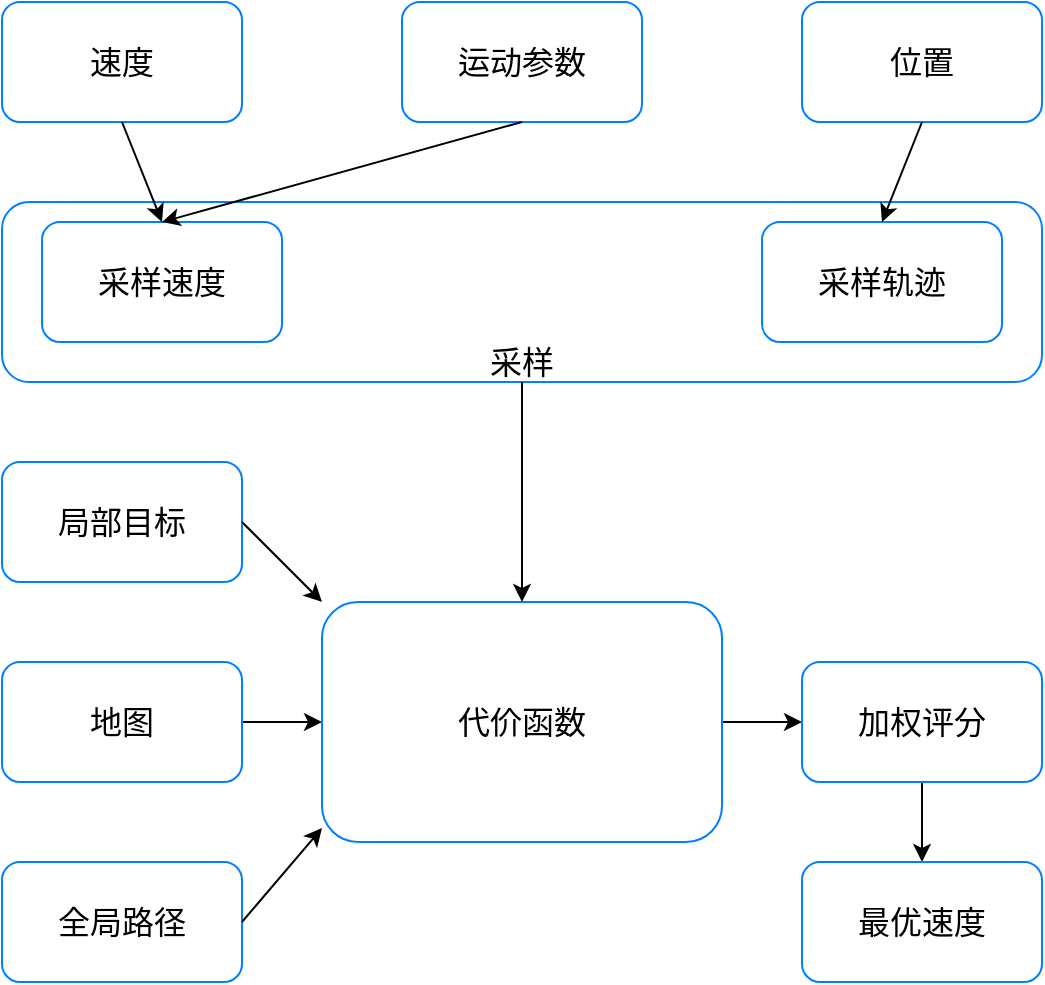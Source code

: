 <mxfile version="14.8.0" type="github">
  <diagram id="QUo4bnuWlo8lVpNpJ9vi" name="Page-1">
    <mxGraphModel dx="896" dy="544" grid="1" gridSize="10" guides="1" tooltips="1" connect="1" arrows="1" fold="1" page="1" pageScale="1" pageWidth="827" pageHeight="1169" math="0" shadow="0">
      <root>
        <mxCell id="0" />
        <mxCell id="1" parent="0" />
        <mxCell id="1ejtZfx5096fhbFErKvj-1" value="" style="rounded=1;whiteSpace=wrap;html=1;strokeColor=#007FFF;" vertex="1" parent="1">
          <mxGeometry x="120" y="100" width="120" height="60" as="geometry" />
        </mxCell>
        <mxCell id="1ejtZfx5096fhbFErKvj-3" value="&lt;font style=&quot;font-size: 16px&quot;&gt;运动参数&lt;/font&gt;" style="rounded=1;whiteSpace=wrap;html=1;strokeColor=#007FFF;" vertex="1" parent="1">
          <mxGeometry x="320" y="100" width="120" height="60" as="geometry" />
        </mxCell>
        <mxCell id="1ejtZfx5096fhbFErKvj-4" value="&lt;font style=&quot;font-size: 16px&quot;&gt;位置&lt;/font&gt;" style="rounded=1;whiteSpace=wrap;html=1;strokeColor=#007FFF;" vertex="1" parent="1">
          <mxGeometry x="520" y="100" width="120" height="60" as="geometry" />
        </mxCell>
        <mxCell id="1ejtZfx5096fhbFErKvj-5" value="" style="rounded=1;whiteSpace=wrap;html=1;strokeColor=#007FFF;" vertex="1" parent="1">
          <mxGeometry x="120" y="200" width="520" height="90" as="geometry" />
        </mxCell>
        <mxCell id="1ejtZfx5096fhbFErKvj-6" value="&lt;font style=&quot;font-size: 16px&quot;&gt;采样速度&lt;/font&gt;" style="rounded=1;whiteSpace=wrap;html=1;strokeColor=#007FFF;" vertex="1" parent="1">
          <mxGeometry x="140" y="210" width="120" height="60" as="geometry" />
        </mxCell>
        <mxCell id="1ejtZfx5096fhbFErKvj-7" value="&lt;font style=&quot;font-size: 16px&quot;&gt;采样轨迹&lt;/font&gt;" style="rounded=1;whiteSpace=wrap;html=1;strokeColor=#007FFF;" vertex="1" parent="1">
          <mxGeometry x="500" y="210" width="120" height="60" as="geometry" />
        </mxCell>
        <mxCell id="1ejtZfx5096fhbFErKvj-8" value="&lt;font style=&quot;font-size: 16px&quot;&gt;采样&lt;/font&gt;" style="text;html=1;strokeColor=none;fillColor=none;align=center;verticalAlign=middle;whiteSpace=wrap;rounded=0;" vertex="1" parent="1">
          <mxGeometry x="360" y="270" width="40" height="20" as="geometry" />
        </mxCell>
        <mxCell id="1ejtZfx5096fhbFErKvj-9" value="&lt;font style=&quot;font-size: 16px&quot;&gt;局部目标&lt;/font&gt;" style="rounded=1;whiteSpace=wrap;html=1;strokeColor=#007FFF;" vertex="1" parent="1">
          <mxGeometry x="120" y="330" width="120" height="60" as="geometry" />
        </mxCell>
        <mxCell id="1ejtZfx5096fhbFErKvj-23" style="edgeStyle=orthogonalEdgeStyle;rounded=0;orthogonalLoop=1;jettySize=auto;html=1;exitX=1;exitY=0.5;exitDx=0;exitDy=0;entryX=0;entryY=0.5;entryDx=0;entryDy=0;" edge="1" parent="1" source="1ejtZfx5096fhbFErKvj-10" target="1ejtZfx5096fhbFErKvj-12">
          <mxGeometry relative="1" as="geometry" />
        </mxCell>
        <mxCell id="1ejtZfx5096fhbFErKvj-10" value="&lt;font style=&quot;font-size: 16px&quot;&gt;地图&lt;/font&gt;" style="rounded=1;whiteSpace=wrap;html=1;strokeColor=#007FFF;" vertex="1" parent="1">
          <mxGeometry x="120" y="430" width="120" height="60" as="geometry" />
        </mxCell>
        <mxCell id="1ejtZfx5096fhbFErKvj-11" value="&lt;font style=&quot;font-size: 16px&quot;&gt;全局路径&lt;/font&gt;" style="rounded=1;whiteSpace=wrap;html=1;strokeColor=#007FFF;" vertex="1" parent="1">
          <mxGeometry x="120" y="530" width="120" height="60" as="geometry" />
        </mxCell>
        <mxCell id="1ejtZfx5096fhbFErKvj-27" style="edgeStyle=orthogonalEdgeStyle;rounded=0;orthogonalLoop=1;jettySize=auto;html=1;exitX=1;exitY=0.5;exitDx=0;exitDy=0;entryX=0;entryY=0.5;entryDx=0;entryDy=0;" edge="1" parent="1" source="1ejtZfx5096fhbFErKvj-12" target="1ejtZfx5096fhbFErKvj-13">
          <mxGeometry relative="1" as="geometry" />
        </mxCell>
        <mxCell id="1ejtZfx5096fhbFErKvj-12" value="&lt;font style=&quot;font-size: 16px&quot;&gt;代价函数&lt;/font&gt;" style="rounded=1;whiteSpace=wrap;html=1;strokeColor=#007FFF;" vertex="1" parent="1">
          <mxGeometry x="280" y="400" width="200" height="120" as="geometry" />
        </mxCell>
        <mxCell id="1ejtZfx5096fhbFErKvj-28" style="edgeStyle=orthogonalEdgeStyle;rounded=0;orthogonalLoop=1;jettySize=auto;html=1;exitX=0.5;exitY=1;exitDx=0;exitDy=0;" edge="1" parent="1" source="1ejtZfx5096fhbFErKvj-13" target="1ejtZfx5096fhbFErKvj-14">
          <mxGeometry relative="1" as="geometry" />
        </mxCell>
        <mxCell id="1ejtZfx5096fhbFErKvj-13" value="&lt;font style=&quot;font-size: 16px&quot;&gt;加权评分&lt;/font&gt;" style="rounded=1;whiteSpace=wrap;html=1;strokeColor=#007FFF;" vertex="1" parent="1">
          <mxGeometry x="520" y="430" width="120" height="60" as="geometry" />
        </mxCell>
        <mxCell id="1ejtZfx5096fhbFErKvj-14" value="&lt;font style=&quot;font-size: 16px&quot;&gt;最优速度&lt;/font&gt;" style="rounded=1;whiteSpace=wrap;html=1;strokeColor=#007FFF;" vertex="1" parent="1">
          <mxGeometry x="520" y="530" width="120" height="60" as="geometry" />
        </mxCell>
        <mxCell id="1ejtZfx5096fhbFErKvj-15" value="&lt;font style=&quot;font-size: 16px&quot;&gt;速度&lt;/font&gt;" style="text;html=1;strokeColor=none;fillColor=none;align=center;verticalAlign=middle;whiteSpace=wrap;rounded=0;" vertex="1" parent="1">
          <mxGeometry x="160" y="120" width="40" height="20" as="geometry" />
        </mxCell>
        <mxCell id="1ejtZfx5096fhbFErKvj-17" value="" style="endArrow=classic;html=1;exitX=0.5;exitY=1;exitDx=0;exitDy=0;entryX=0.5;entryY=0;entryDx=0;entryDy=0;" edge="1" parent="1" source="1ejtZfx5096fhbFErKvj-1" target="1ejtZfx5096fhbFErKvj-6">
          <mxGeometry width="50" height="50" relative="1" as="geometry">
            <mxPoint x="390" y="400" as="sourcePoint" />
            <mxPoint x="440" y="350" as="targetPoint" />
          </mxGeometry>
        </mxCell>
        <mxCell id="1ejtZfx5096fhbFErKvj-19" value="" style="endArrow=classic;html=1;exitX=0.5;exitY=1;exitDx=0;exitDy=0;" edge="1" parent="1" source="1ejtZfx5096fhbFErKvj-3">
          <mxGeometry width="50" height="50" relative="1" as="geometry">
            <mxPoint x="390" y="400" as="sourcePoint" />
            <mxPoint x="200" y="210" as="targetPoint" />
          </mxGeometry>
        </mxCell>
        <mxCell id="1ejtZfx5096fhbFErKvj-20" value="" style="endArrow=classic;html=1;exitX=0.5;exitY=1;exitDx=0;exitDy=0;entryX=0.5;entryY=0;entryDx=0;entryDy=0;" edge="1" parent="1" source="1ejtZfx5096fhbFErKvj-4" target="1ejtZfx5096fhbFErKvj-7">
          <mxGeometry width="50" height="50" relative="1" as="geometry">
            <mxPoint x="390" y="400" as="sourcePoint" />
            <mxPoint x="440" y="350" as="targetPoint" />
          </mxGeometry>
        </mxCell>
        <mxCell id="1ejtZfx5096fhbFErKvj-21" value="" style="endArrow=classic;html=1;exitX=0.5;exitY=1;exitDx=0;exitDy=0;entryX=0.5;entryY=0;entryDx=0;entryDy=0;" edge="1" parent="1" source="1ejtZfx5096fhbFErKvj-8" target="1ejtZfx5096fhbFErKvj-12">
          <mxGeometry width="50" height="50" relative="1" as="geometry">
            <mxPoint x="390" y="400" as="sourcePoint" />
            <mxPoint x="440" y="350" as="targetPoint" />
          </mxGeometry>
        </mxCell>
        <mxCell id="1ejtZfx5096fhbFErKvj-22" value="" style="endArrow=classic;html=1;entryX=0;entryY=0;entryDx=0;entryDy=0;exitX=1;exitY=0.5;exitDx=0;exitDy=0;" edge="1" parent="1" source="1ejtZfx5096fhbFErKvj-9" target="1ejtZfx5096fhbFErKvj-12">
          <mxGeometry width="50" height="50" relative="1" as="geometry">
            <mxPoint x="390" y="400" as="sourcePoint" />
            <mxPoint x="440" y="350" as="targetPoint" />
          </mxGeometry>
        </mxCell>
        <mxCell id="1ejtZfx5096fhbFErKvj-25" value="" style="endArrow=classic;html=1;exitX=1;exitY=0.5;exitDx=0;exitDy=0;entryX=0;entryY=0.942;entryDx=0;entryDy=0;entryPerimeter=0;" edge="1" parent="1" source="1ejtZfx5096fhbFErKvj-11" target="1ejtZfx5096fhbFErKvj-12">
          <mxGeometry width="50" height="50" relative="1" as="geometry">
            <mxPoint x="240" y="570" as="sourcePoint" />
            <mxPoint x="290" y="520" as="targetPoint" />
          </mxGeometry>
        </mxCell>
      </root>
    </mxGraphModel>
  </diagram>
</mxfile>
